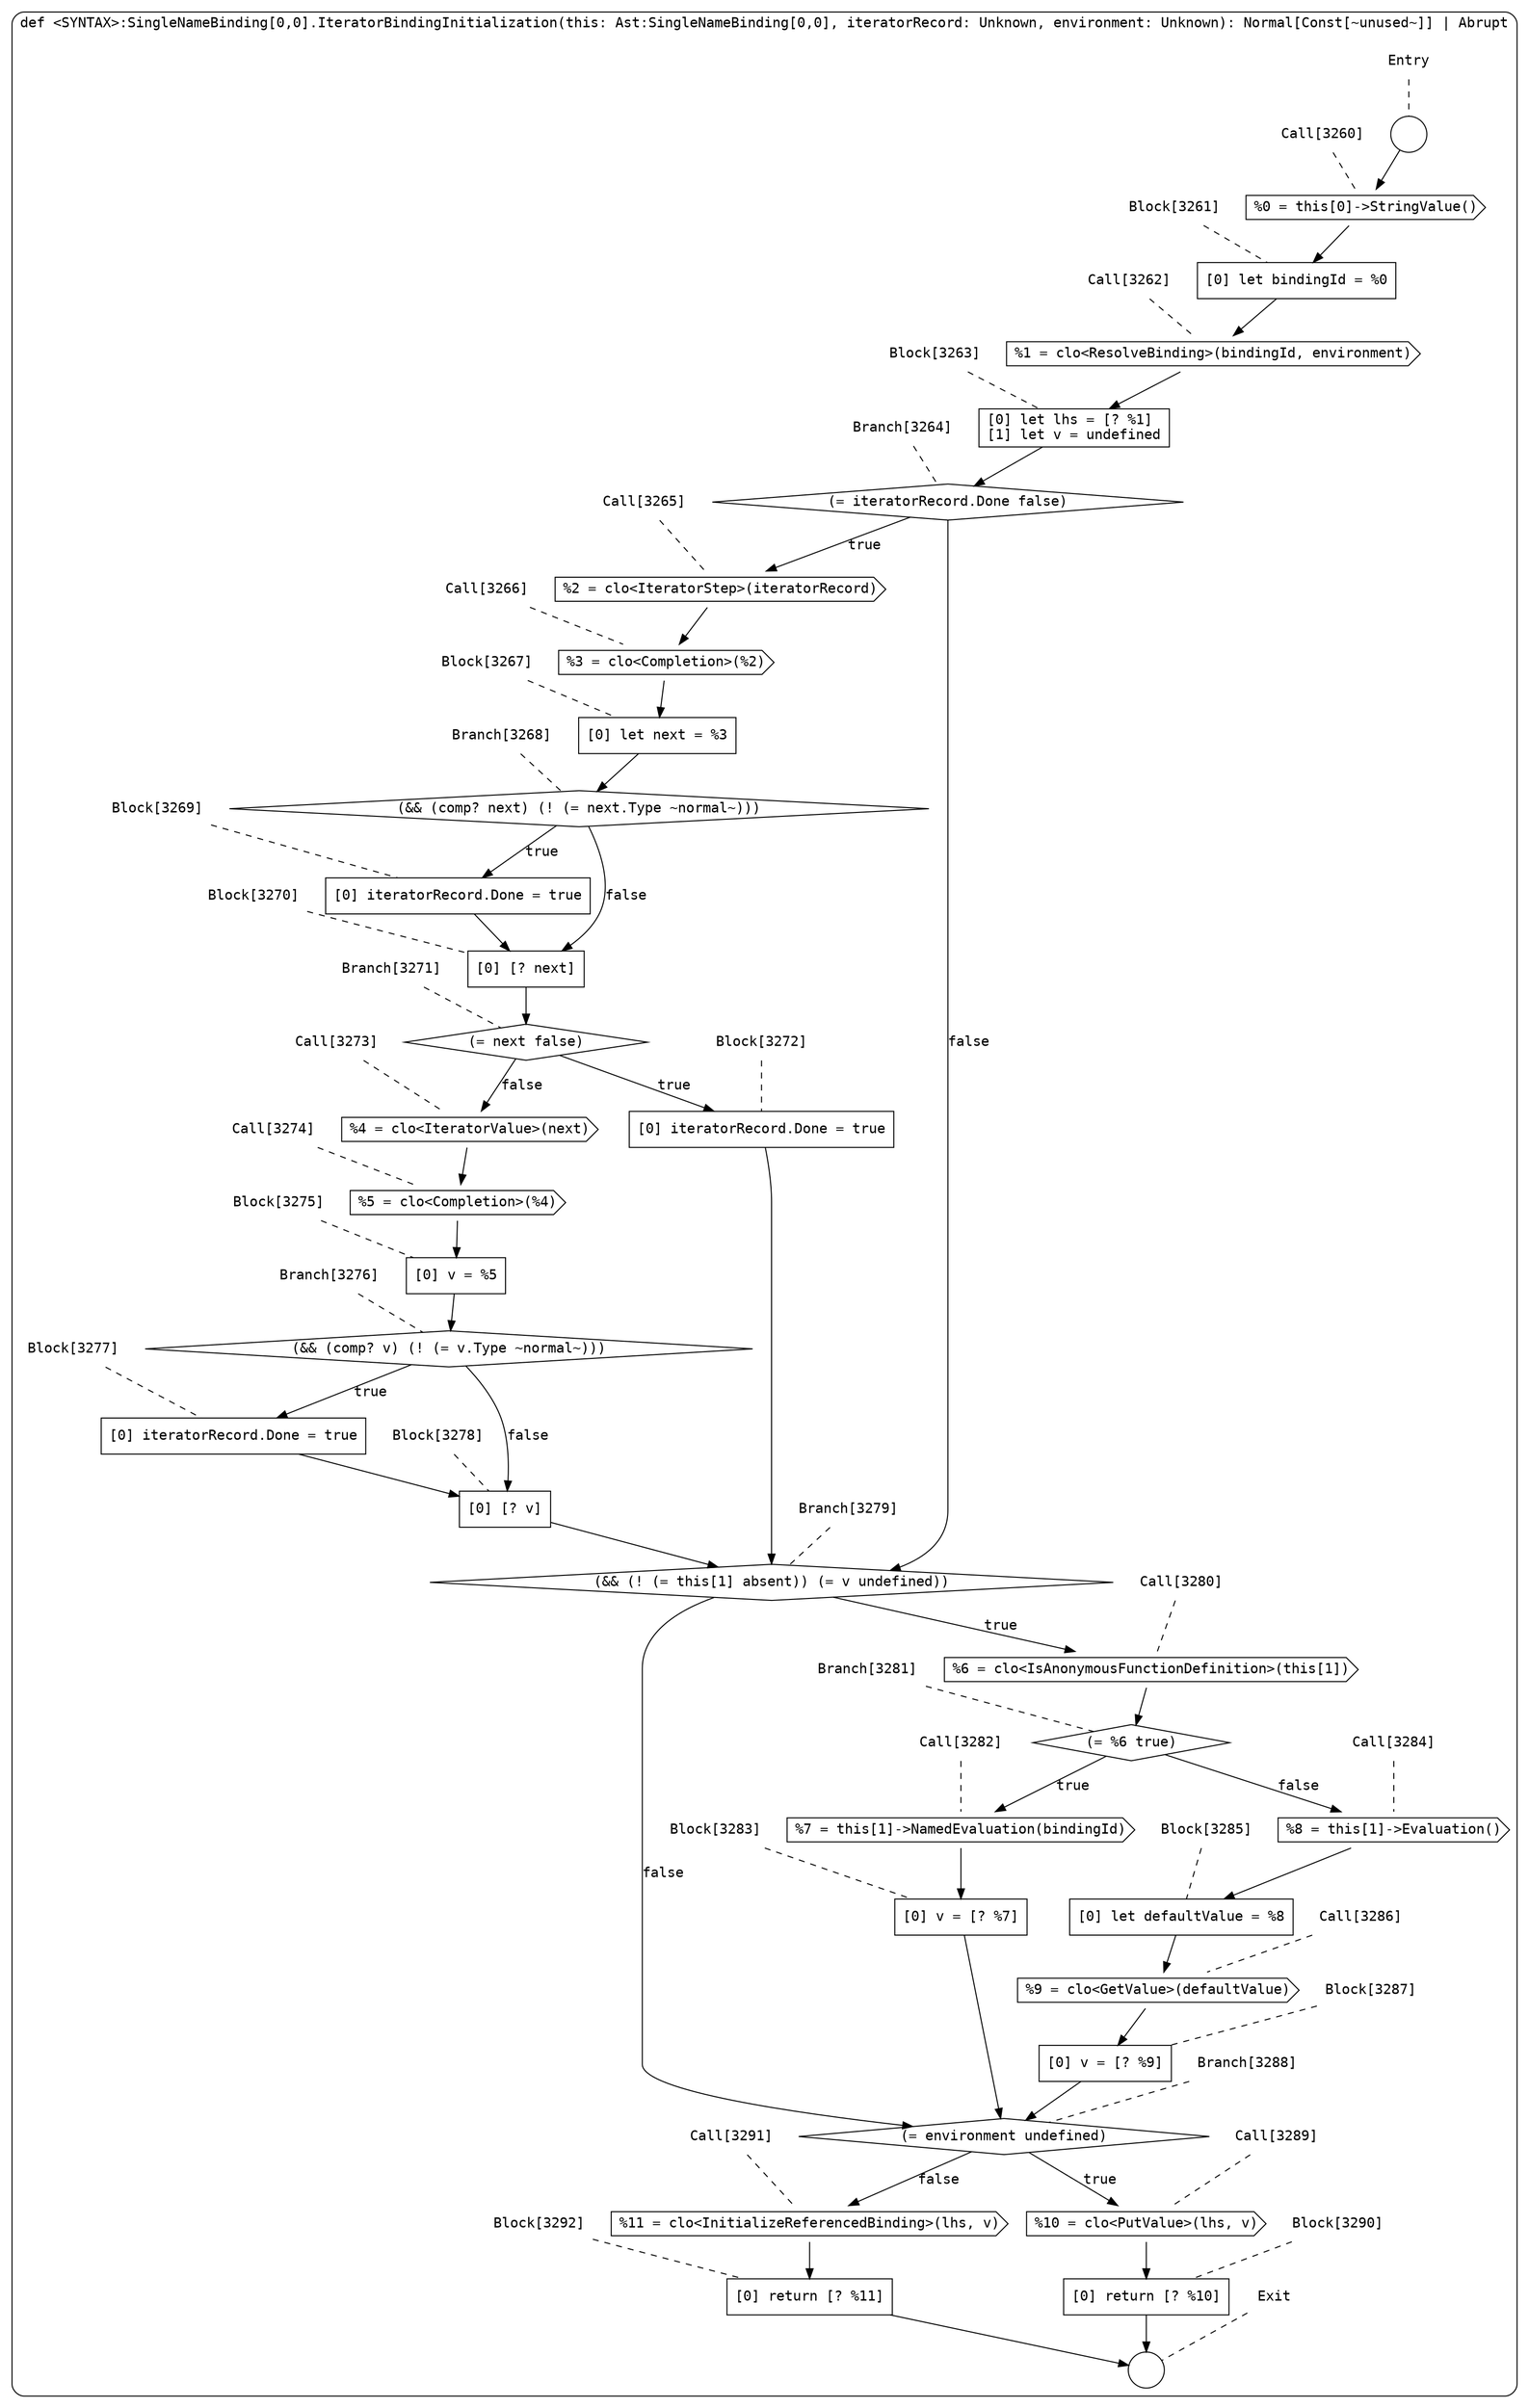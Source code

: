 digraph {
  graph [fontname = "Consolas"]
  node [fontname = "Consolas"]
  edge [fontname = "Consolas"]
  subgraph cluster865 {
    label = "def <SYNTAX>:SingleNameBinding[0,0].IteratorBindingInitialization(this: Ast:SingleNameBinding[0,0], iteratorRecord: Unknown, environment: Unknown): Normal[Const[~unused~]] | Abrupt"
    style = rounded
    cluster865_entry_name [shape=none, label=<<font color="black">Entry</font>>]
    cluster865_entry_name -> cluster865_entry [arrowhead=none, color="black", style=dashed]
    cluster865_entry [shape=circle label=" " color="black" fillcolor="white" style=filled]
    cluster865_entry -> node3260 [color="black"]
    cluster865_exit_name [shape=none, label=<<font color="black">Exit</font>>]
    cluster865_exit_name -> cluster865_exit [arrowhead=none, color="black", style=dashed]
    cluster865_exit [shape=circle label=" " color="black" fillcolor="white" style=filled]
    node3260_name [shape=none, label=<<font color="black">Call[3260]</font>>]
    node3260_name -> node3260 [arrowhead=none, color="black", style=dashed]
    node3260 [shape=cds, label=<<font color="black">%0 = this[0]-&gt;StringValue()</font>> color="black" fillcolor="white", style=filled]
    node3260 -> node3261 [color="black"]
    node3261_name [shape=none, label=<<font color="black">Block[3261]</font>>]
    node3261_name -> node3261 [arrowhead=none, color="black", style=dashed]
    node3261 [shape=box, label=<<font color="black">[0] let bindingId = %0<BR ALIGN="LEFT"/></font>> color="black" fillcolor="white", style=filled]
    node3261 -> node3262 [color="black"]
    node3262_name [shape=none, label=<<font color="black">Call[3262]</font>>]
    node3262_name -> node3262 [arrowhead=none, color="black", style=dashed]
    node3262 [shape=cds, label=<<font color="black">%1 = clo&lt;ResolveBinding&gt;(bindingId, environment)</font>> color="black" fillcolor="white", style=filled]
    node3262 -> node3263 [color="black"]
    node3263_name [shape=none, label=<<font color="black">Block[3263]</font>>]
    node3263_name -> node3263 [arrowhead=none, color="black", style=dashed]
    node3263 [shape=box, label=<<font color="black">[0] let lhs = [? %1]<BR ALIGN="LEFT"/>[1] let v = undefined<BR ALIGN="LEFT"/></font>> color="black" fillcolor="white", style=filled]
    node3263 -> node3264 [color="black"]
    node3264_name [shape=none, label=<<font color="black">Branch[3264]</font>>]
    node3264_name -> node3264 [arrowhead=none, color="black", style=dashed]
    node3264 [shape=diamond, label=<<font color="black">(= iteratorRecord.Done false)</font>> color="black" fillcolor="white", style=filled]
    node3264 -> node3265 [label=<<font color="black">true</font>> color="black"]
    node3264 -> node3279 [label=<<font color="black">false</font>> color="black"]
    node3265_name [shape=none, label=<<font color="black">Call[3265]</font>>]
    node3265_name -> node3265 [arrowhead=none, color="black", style=dashed]
    node3265 [shape=cds, label=<<font color="black">%2 = clo&lt;IteratorStep&gt;(iteratorRecord)</font>> color="black" fillcolor="white", style=filled]
    node3265 -> node3266 [color="black"]
    node3279_name [shape=none, label=<<font color="black">Branch[3279]</font>>]
    node3279_name -> node3279 [arrowhead=none, color="black", style=dashed]
    node3279 [shape=diamond, label=<<font color="black">(&amp;&amp; (! (= this[1] absent)) (= v undefined))</font>> color="black" fillcolor="white", style=filled]
    node3279 -> node3280 [label=<<font color="black">true</font>> color="black"]
    node3279 -> node3288 [label=<<font color="black">false</font>> color="black"]
    node3266_name [shape=none, label=<<font color="black">Call[3266]</font>>]
    node3266_name -> node3266 [arrowhead=none, color="black", style=dashed]
    node3266 [shape=cds, label=<<font color="black">%3 = clo&lt;Completion&gt;(%2)</font>> color="black" fillcolor="white", style=filled]
    node3266 -> node3267 [color="black"]
    node3280_name [shape=none, label=<<font color="black">Call[3280]</font>>]
    node3280_name -> node3280 [arrowhead=none, color="black", style=dashed]
    node3280 [shape=cds, label=<<font color="black">%6 = clo&lt;IsAnonymousFunctionDefinition&gt;(this[1])</font>> color="black" fillcolor="white", style=filled]
    node3280 -> node3281 [color="black"]
    node3288_name [shape=none, label=<<font color="black">Branch[3288]</font>>]
    node3288_name -> node3288 [arrowhead=none, color="black", style=dashed]
    node3288 [shape=diamond, label=<<font color="black">(= environment undefined)</font>> color="black" fillcolor="white", style=filled]
    node3288 -> node3289 [label=<<font color="black">true</font>> color="black"]
    node3288 -> node3291 [label=<<font color="black">false</font>> color="black"]
    node3267_name [shape=none, label=<<font color="black">Block[3267]</font>>]
    node3267_name -> node3267 [arrowhead=none, color="black", style=dashed]
    node3267 [shape=box, label=<<font color="black">[0] let next = %3<BR ALIGN="LEFT"/></font>> color="black" fillcolor="white", style=filled]
    node3267 -> node3268 [color="black"]
    node3281_name [shape=none, label=<<font color="black">Branch[3281]</font>>]
    node3281_name -> node3281 [arrowhead=none, color="black", style=dashed]
    node3281 [shape=diamond, label=<<font color="black">(= %6 true)</font>> color="black" fillcolor="white", style=filled]
    node3281 -> node3282 [label=<<font color="black">true</font>> color="black"]
    node3281 -> node3284 [label=<<font color="black">false</font>> color="black"]
    node3289_name [shape=none, label=<<font color="black">Call[3289]</font>>]
    node3289_name -> node3289 [arrowhead=none, color="black", style=dashed]
    node3289 [shape=cds, label=<<font color="black">%10 = clo&lt;PutValue&gt;(lhs, v)</font>> color="black" fillcolor="white", style=filled]
    node3289 -> node3290 [color="black"]
    node3291_name [shape=none, label=<<font color="black">Call[3291]</font>>]
    node3291_name -> node3291 [arrowhead=none, color="black", style=dashed]
    node3291 [shape=cds, label=<<font color="black">%11 = clo&lt;InitializeReferencedBinding&gt;(lhs, v)</font>> color="black" fillcolor="white", style=filled]
    node3291 -> node3292 [color="black"]
    node3268_name [shape=none, label=<<font color="black">Branch[3268]</font>>]
    node3268_name -> node3268 [arrowhead=none, color="black", style=dashed]
    node3268 [shape=diamond, label=<<font color="black">(&amp;&amp; (comp? next) (! (= next.Type ~normal~)))</font>> color="black" fillcolor="white", style=filled]
    node3268 -> node3269 [label=<<font color="black">true</font>> color="black"]
    node3268 -> node3270 [label=<<font color="black">false</font>> color="black"]
    node3282_name [shape=none, label=<<font color="black">Call[3282]</font>>]
    node3282_name -> node3282 [arrowhead=none, color="black", style=dashed]
    node3282 [shape=cds, label=<<font color="black">%7 = this[1]-&gt;NamedEvaluation(bindingId)</font>> color="black" fillcolor="white", style=filled]
    node3282 -> node3283 [color="black"]
    node3284_name [shape=none, label=<<font color="black">Call[3284]</font>>]
    node3284_name -> node3284 [arrowhead=none, color="black", style=dashed]
    node3284 [shape=cds, label=<<font color="black">%8 = this[1]-&gt;Evaluation()</font>> color="black" fillcolor="white", style=filled]
    node3284 -> node3285 [color="black"]
    node3290_name [shape=none, label=<<font color="black">Block[3290]</font>>]
    node3290_name -> node3290 [arrowhead=none, color="black", style=dashed]
    node3290 [shape=box, label=<<font color="black">[0] return [? %10]<BR ALIGN="LEFT"/></font>> color="black" fillcolor="white", style=filled]
    node3290 -> cluster865_exit [color="black"]
    node3292_name [shape=none, label=<<font color="black">Block[3292]</font>>]
    node3292_name -> node3292 [arrowhead=none, color="black", style=dashed]
    node3292 [shape=box, label=<<font color="black">[0] return [? %11]<BR ALIGN="LEFT"/></font>> color="black" fillcolor="white", style=filled]
    node3292 -> cluster865_exit [color="black"]
    node3269_name [shape=none, label=<<font color="black">Block[3269]</font>>]
    node3269_name -> node3269 [arrowhead=none, color="black", style=dashed]
    node3269 [shape=box, label=<<font color="black">[0] iteratorRecord.Done = true<BR ALIGN="LEFT"/></font>> color="black" fillcolor="white", style=filled]
    node3269 -> node3270 [color="black"]
    node3270_name [shape=none, label=<<font color="black">Block[3270]</font>>]
    node3270_name -> node3270 [arrowhead=none, color="black", style=dashed]
    node3270 [shape=box, label=<<font color="black">[0] [? next]<BR ALIGN="LEFT"/></font>> color="black" fillcolor="white", style=filled]
    node3270 -> node3271 [color="black"]
    node3283_name [shape=none, label=<<font color="black">Block[3283]</font>>]
    node3283_name -> node3283 [arrowhead=none, color="black", style=dashed]
    node3283 [shape=box, label=<<font color="black">[0] v = [? %7]<BR ALIGN="LEFT"/></font>> color="black" fillcolor="white", style=filled]
    node3283 -> node3288 [color="black"]
    node3285_name [shape=none, label=<<font color="black">Block[3285]</font>>]
    node3285_name -> node3285 [arrowhead=none, color="black", style=dashed]
    node3285 [shape=box, label=<<font color="black">[0] let defaultValue = %8<BR ALIGN="LEFT"/></font>> color="black" fillcolor="white", style=filled]
    node3285 -> node3286 [color="black"]
    node3271_name [shape=none, label=<<font color="black">Branch[3271]</font>>]
    node3271_name -> node3271 [arrowhead=none, color="black", style=dashed]
    node3271 [shape=diamond, label=<<font color="black">(= next false)</font>> color="black" fillcolor="white", style=filled]
    node3271 -> node3272 [label=<<font color="black">true</font>> color="black"]
    node3271 -> node3273 [label=<<font color="black">false</font>> color="black"]
    node3286_name [shape=none, label=<<font color="black">Call[3286]</font>>]
    node3286_name -> node3286 [arrowhead=none, color="black", style=dashed]
    node3286 [shape=cds, label=<<font color="black">%9 = clo&lt;GetValue&gt;(defaultValue)</font>> color="black" fillcolor="white", style=filled]
    node3286 -> node3287 [color="black"]
    node3272_name [shape=none, label=<<font color="black">Block[3272]</font>>]
    node3272_name -> node3272 [arrowhead=none, color="black", style=dashed]
    node3272 [shape=box, label=<<font color="black">[0] iteratorRecord.Done = true<BR ALIGN="LEFT"/></font>> color="black" fillcolor="white", style=filled]
    node3272 -> node3279 [color="black"]
    node3273_name [shape=none, label=<<font color="black">Call[3273]</font>>]
    node3273_name -> node3273 [arrowhead=none, color="black", style=dashed]
    node3273 [shape=cds, label=<<font color="black">%4 = clo&lt;IteratorValue&gt;(next)</font>> color="black" fillcolor="white", style=filled]
    node3273 -> node3274 [color="black"]
    node3287_name [shape=none, label=<<font color="black">Block[3287]</font>>]
    node3287_name -> node3287 [arrowhead=none, color="black", style=dashed]
    node3287 [shape=box, label=<<font color="black">[0] v = [? %9]<BR ALIGN="LEFT"/></font>> color="black" fillcolor="white", style=filled]
    node3287 -> node3288 [color="black"]
    node3274_name [shape=none, label=<<font color="black">Call[3274]</font>>]
    node3274_name -> node3274 [arrowhead=none, color="black", style=dashed]
    node3274 [shape=cds, label=<<font color="black">%5 = clo&lt;Completion&gt;(%4)</font>> color="black" fillcolor="white", style=filled]
    node3274 -> node3275 [color="black"]
    node3275_name [shape=none, label=<<font color="black">Block[3275]</font>>]
    node3275_name -> node3275 [arrowhead=none, color="black", style=dashed]
    node3275 [shape=box, label=<<font color="black">[0] v = %5<BR ALIGN="LEFT"/></font>> color="black" fillcolor="white", style=filled]
    node3275 -> node3276 [color="black"]
    node3276_name [shape=none, label=<<font color="black">Branch[3276]</font>>]
    node3276_name -> node3276 [arrowhead=none, color="black", style=dashed]
    node3276 [shape=diamond, label=<<font color="black">(&amp;&amp; (comp? v) (! (= v.Type ~normal~)))</font>> color="black" fillcolor="white", style=filled]
    node3276 -> node3277 [label=<<font color="black">true</font>> color="black"]
    node3276 -> node3278 [label=<<font color="black">false</font>> color="black"]
    node3277_name [shape=none, label=<<font color="black">Block[3277]</font>>]
    node3277_name -> node3277 [arrowhead=none, color="black", style=dashed]
    node3277 [shape=box, label=<<font color="black">[0] iteratorRecord.Done = true<BR ALIGN="LEFT"/></font>> color="black" fillcolor="white", style=filled]
    node3277 -> node3278 [color="black"]
    node3278_name [shape=none, label=<<font color="black">Block[3278]</font>>]
    node3278_name -> node3278 [arrowhead=none, color="black", style=dashed]
    node3278 [shape=box, label=<<font color="black">[0] [? v]<BR ALIGN="LEFT"/></font>> color="black" fillcolor="white", style=filled]
    node3278 -> node3279 [color="black"]
  }
}